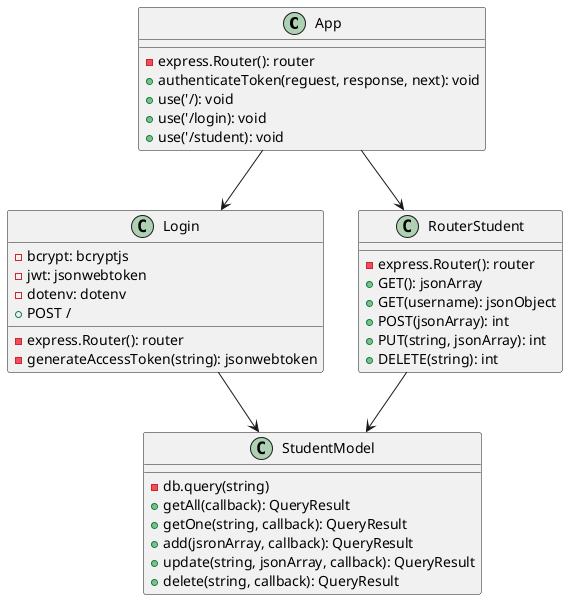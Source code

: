 @startuml

class App {
    - express.Router(): router
    + authenticateToken(reguest, response, next): void
    + use('/): void
    + use('/login): void
    + use('/student): void
}

class Login {
    - express.Router(): router
    - bcrypt: bcryptjs
    - jwt: jsonwebtoken
    - dotenv: dotenv
    - generateAccessToken(string): jsonwebtoken
    + POST /
}

class RouterStudent {
    - express.Router(): router
    + GET(): jsonArray
    + GET(username): jsonObject
    + POST(jsonArray): int
    + PUT(string, jsonArray): int
    + DELETE(string): int
}

class StudentModel {
    - db.query(string)
    + getAll(callback): QueryResult
    + getOne(string, callback): QueryResult
    + add(jsronArray, callback): QueryResult
    + update(string, jsonArray, callback): QueryResult
    + delete(string, callback): QueryResult
}
App --> Login
App --> RouterStudent
RouterStudent --> StudentModel
Login --> StudentModel


@enduml
